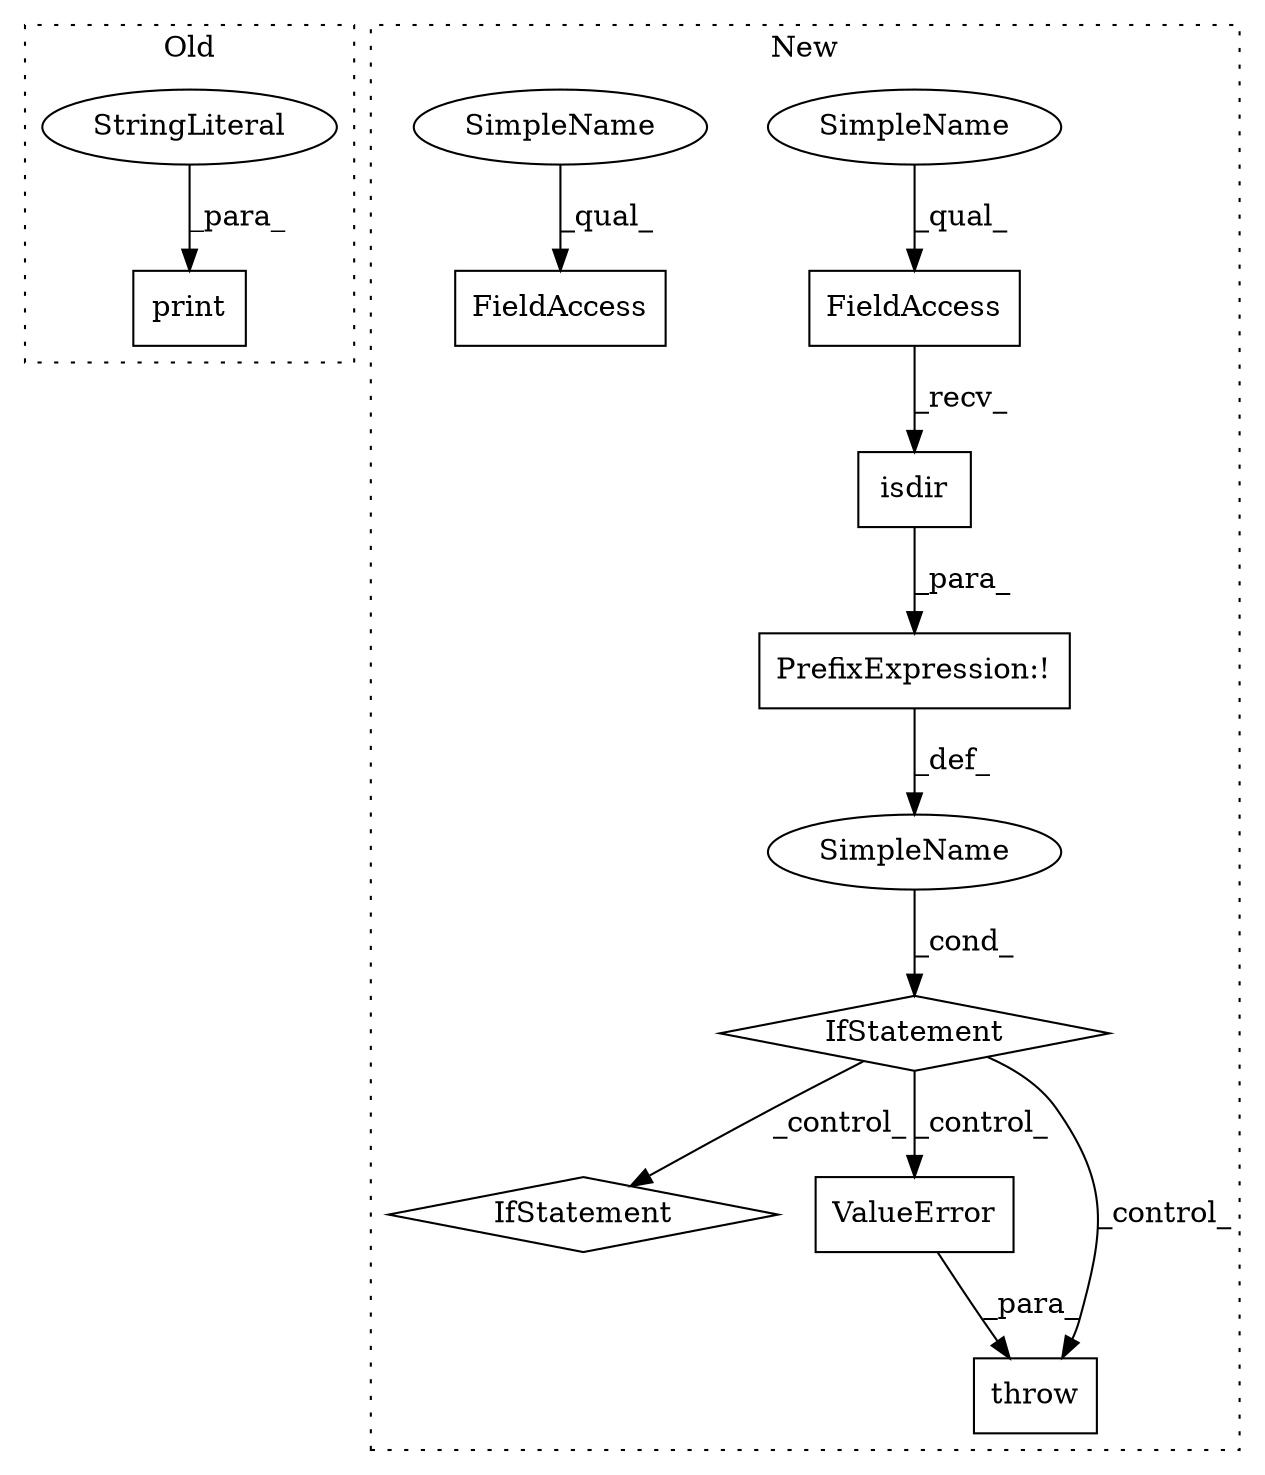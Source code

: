 digraph G {
subgraph cluster0 {
1 [label="print" a="32" s="1415,1481" l="6,1" shape="box"];
10 [label="StringLiteral" a="45" s="1421" l="60" shape="ellipse"];
label = "Old";
style="dotted";
}
subgraph cluster1 {
2 [label="isdir" a="32" s="1683,1698" l="6,1" shape="box"];
3 [label="FieldAccess" a="22" s="1675" l="7" shape="box"];
4 [label="FieldAccess" a="22" s="1815" l="7" shape="box"];
5 [label="IfStatement" a="25" s="1798,1838" l="4,2" shape="diamond"];
6 [label="ValueError" a="32" s="1715,1785" l="11,1" shape="box"];
7 [label="IfStatement" a="25" s="1670,1699" l="4,2" shape="diamond"];
8 [label="PrefixExpression:!" a="38" s="1674" l="1" shape="box"];
9 [label="SimpleName" a="42" s="" l="" shape="ellipse"];
11 [label="throw" a="53" s="1709" l="6" shape="box"];
12 [label="SimpleName" a="42" s="1675" l="2" shape="ellipse"];
13 [label="SimpleName" a="42" s="1815" l="2" shape="ellipse"];
label = "New";
style="dotted";
}
2 -> 8 [label="_para_"];
3 -> 2 [label="_recv_"];
6 -> 11 [label="_para_"];
7 -> 11 [label="_control_"];
7 -> 5 [label="_control_"];
7 -> 6 [label="_control_"];
8 -> 9 [label="_def_"];
9 -> 7 [label="_cond_"];
10 -> 1 [label="_para_"];
12 -> 3 [label="_qual_"];
13 -> 4 [label="_qual_"];
}